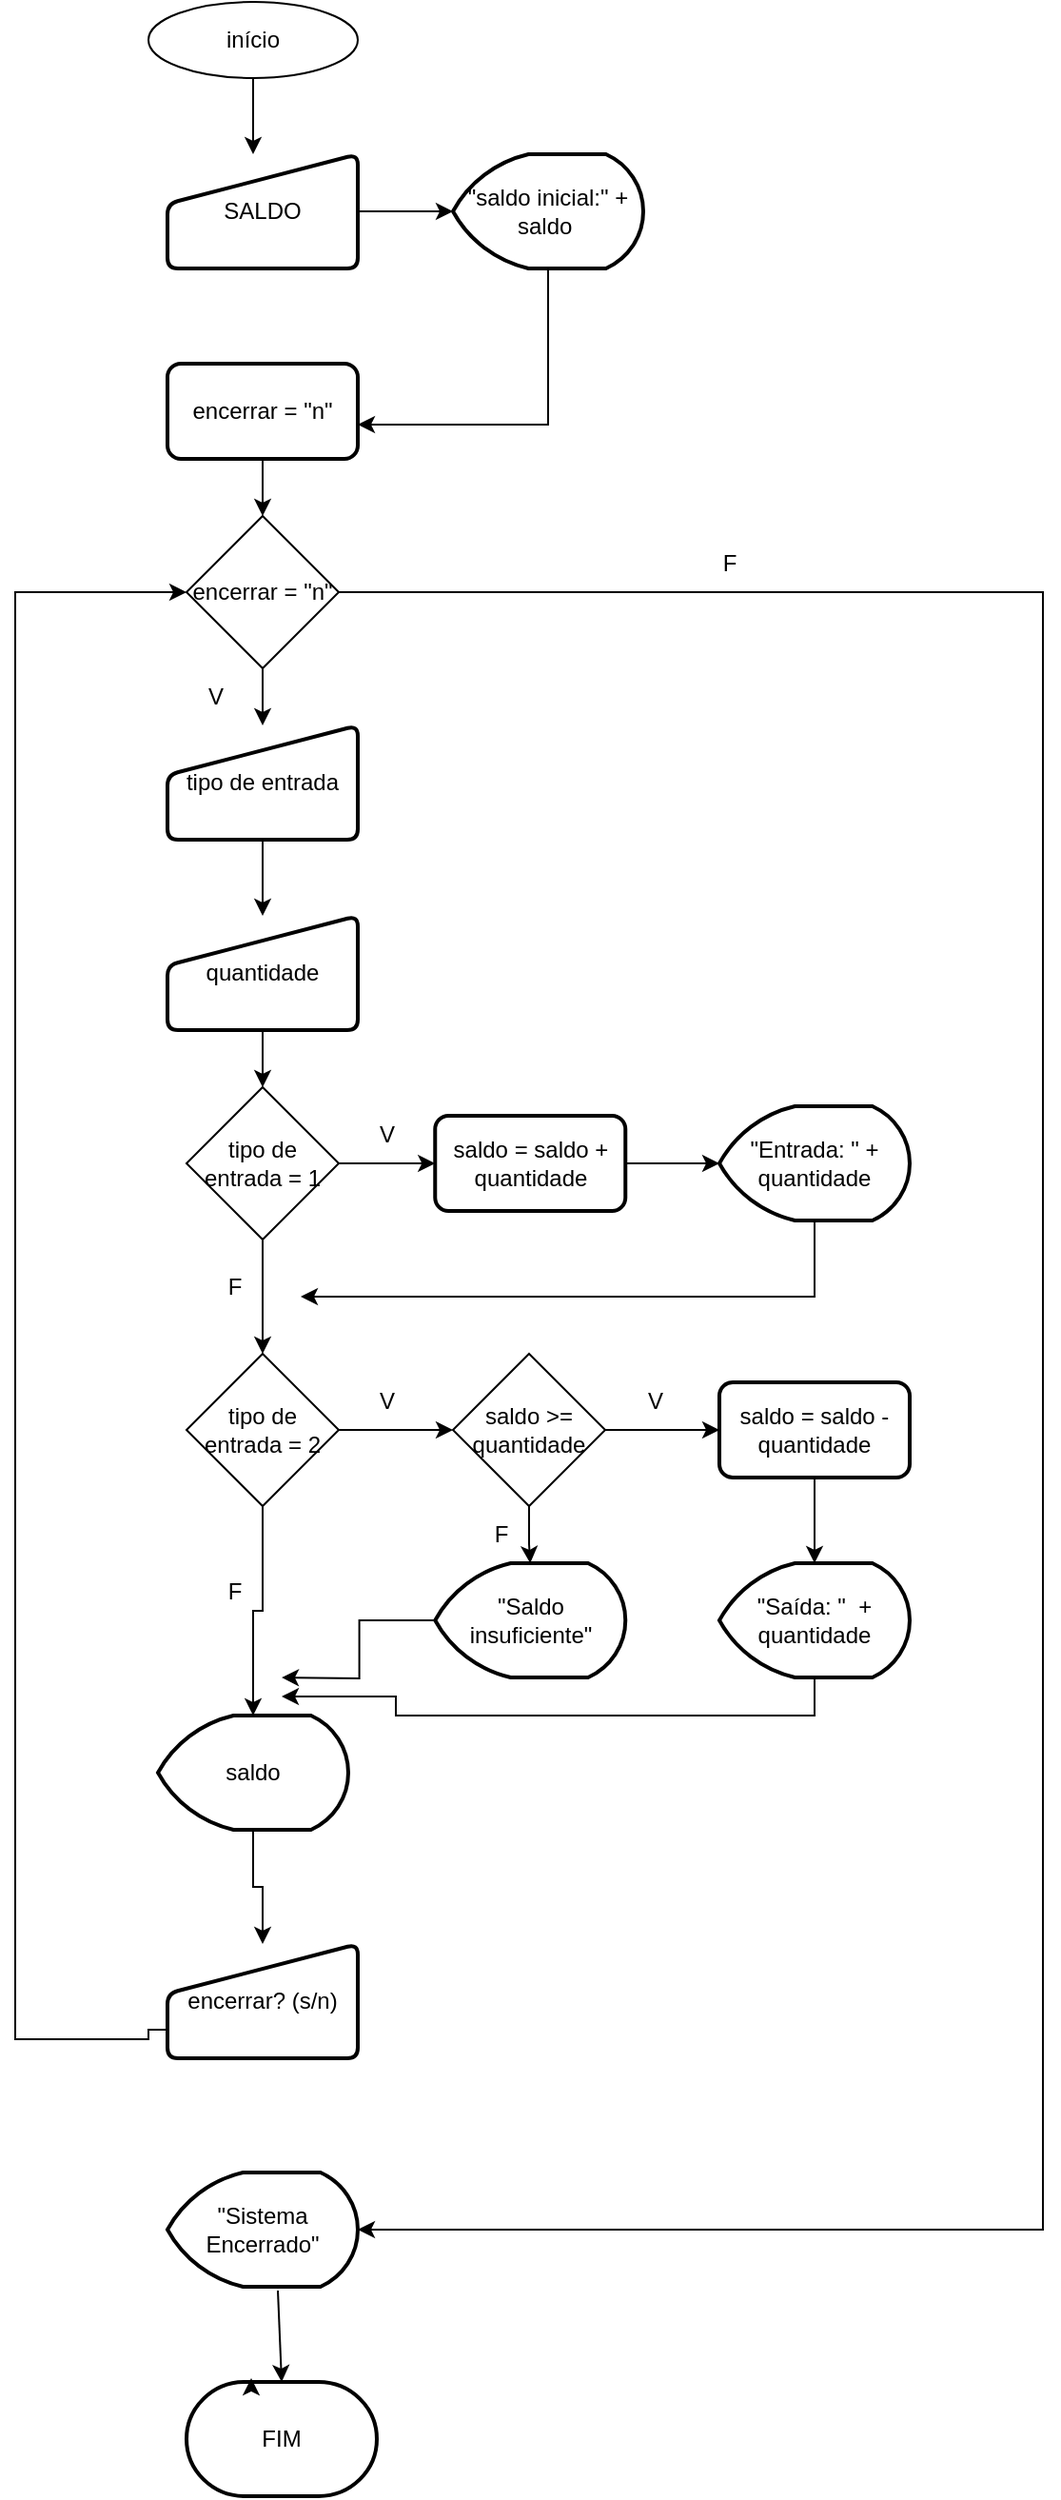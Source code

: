 <mxfile version="26.0.1">
  <diagram name="Página-1" id="uoSYk4d9OGM96nkQeASo">
    <mxGraphModel dx="2514" dy="1314" grid="1" gridSize="10" guides="1" tooltips="1" connect="1" arrows="1" fold="1" page="1" pageScale="1" pageWidth="827" pageHeight="1169" math="0" shadow="0">
      <root>
        <mxCell id="0" />
        <mxCell id="1" parent="0" />
        <mxCell id="6SwRzCxlW9MVavifUZOw-1" value="início" style="ellipse;whiteSpace=wrap;html=1;" vertex="1" parent="1">
          <mxGeometry x="290" y="120" width="110" height="40" as="geometry" />
        </mxCell>
        <mxCell id="6SwRzCxlW9MVavifUZOw-3" value="" style="endArrow=classic;html=1;rounded=0;exitX=0.5;exitY=1;exitDx=0;exitDy=0;" edge="1" parent="1" source="6SwRzCxlW9MVavifUZOw-1">
          <mxGeometry width="50" height="50" relative="1" as="geometry">
            <mxPoint x="390" y="270" as="sourcePoint" />
            <mxPoint x="345" y="200" as="targetPoint" />
          </mxGeometry>
        </mxCell>
        <mxCell id="6SwRzCxlW9MVavifUZOw-5" value="SALDO" style="html=1;strokeWidth=2;shape=manualInput;whiteSpace=wrap;rounded=1;size=26;arcSize=11;" vertex="1" parent="1">
          <mxGeometry x="300" y="200" width="100" height="60" as="geometry" />
        </mxCell>
        <mxCell id="6SwRzCxlW9MVavifUZOw-6" value="&quot;saldo inicial:&quot; + saldo&amp;nbsp;" style="strokeWidth=2;html=1;shape=mxgraph.flowchart.display;whiteSpace=wrap;" vertex="1" parent="1">
          <mxGeometry x="450" y="200" width="100" height="60" as="geometry" />
        </mxCell>
        <mxCell id="6SwRzCxlW9MVavifUZOw-7" value="" style="endArrow=classic;html=1;rounded=0;exitX=1;exitY=0.5;exitDx=0;exitDy=0;" edge="1" parent="1" source="6SwRzCxlW9MVavifUZOw-5" target="6SwRzCxlW9MVavifUZOw-6">
          <mxGeometry width="50" height="50" relative="1" as="geometry">
            <mxPoint x="390" y="430" as="sourcePoint" />
            <mxPoint x="440" y="380" as="targetPoint" />
          </mxGeometry>
        </mxCell>
        <mxCell id="6SwRzCxlW9MVavifUZOw-56" value="" style="edgeStyle=orthogonalEdgeStyle;rounded=0;orthogonalLoop=1;jettySize=auto;html=1;" edge="1" parent="1" source="6SwRzCxlW9MVavifUZOw-8" target="6SwRzCxlW9MVavifUZOw-12">
          <mxGeometry relative="1" as="geometry" />
        </mxCell>
        <mxCell id="6SwRzCxlW9MVavifUZOw-8" value="encerrar = &quot;n&quot;" style="rounded=1;whiteSpace=wrap;html=1;absoluteArcSize=1;arcSize=14;strokeWidth=2;" vertex="1" parent="1">
          <mxGeometry x="300" y="310" width="100" height="50" as="geometry" />
        </mxCell>
        <mxCell id="6SwRzCxlW9MVavifUZOw-42" value="" style="edgeStyle=orthogonalEdgeStyle;rounded=0;orthogonalLoop=1;jettySize=auto;html=1;" edge="1" parent="1" source="6SwRzCxlW9MVavifUZOw-12" target="6SwRzCxlW9MVavifUZOw-14">
          <mxGeometry relative="1" as="geometry" />
        </mxCell>
        <mxCell id="6SwRzCxlW9MVavifUZOw-43" style="edgeStyle=orthogonalEdgeStyle;rounded=0;orthogonalLoop=1;jettySize=auto;html=1;entryX=1;entryY=0.5;entryDx=0;entryDy=0;entryPerimeter=0;" edge="1" parent="1" target="6SwRzCxlW9MVavifUZOw-27">
          <mxGeometry relative="1" as="geometry">
            <mxPoint x="420.63" y="1300" as="targetPoint" />
            <mxPoint x="400" y="430" as="sourcePoint" />
            <Array as="points">
              <mxPoint x="371" y="430" />
              <mxPoint x="760" y="430" />
              <mxPoint x="760" y="1290" />
            </Array>
          </mxGeometry>
        </mxCell>
        <mxCell id="6SwRzCxlW9MVavifUZOw-12" value="encerrar = &quot;n&quot;" style="rhombus;whiteSpace=wrap;html=1;" vertex="1" parent="1">
          <mxGeometry x="310" y="390" width="80" height="80" as="geometry" />
        </mxCell>
        <mxCell id="6SwRzCxlW9MVavifUZOw-37" value="" style="edgeStyle=orthogonalEdgeStyle;rounded=0;orthogonalLoop=1;jettySize=auto;html=1;" edge="1" parent="1" source="6SwRzCxlW9MVavifUZOw-14" target="6SwRzCxlW9MVavifUZOw-15">
          <mxGeometry relative="1" as="geometry" />
        </mxCell>
        <mxCell id="6SwRzCxlW9MVavifUZOw-14" value="tipo de entrada" style="html=1;strokeWidth=2;shape=manualInput;whiteSpace=wrap;rounded=1;size=26;arcSize=11;" vertex="1" parent="1">
          <mxGeometry x="300" y="500" width="100" height="60" as="geometry" />
        </mxCell>
        <mxCell id="6SwRzCxlW9MVavifUZOw-38" value="" style="edgeStyle=orthogonalEdgeStyle;rounded=0;orthogonalLoop=1;jettySize=auto;html=1;" edge="1" parent="1" source="6SwRzCxlW9MVavifUZOw-15" target="6SwRzCxlW9MVavifUZOw-16">
          <mxGeometry relative="1" as="geometry" />
        </mxCell>
        <mxCell id="6SwRzCxlW9MVavifUZOw-15" value="quantidade" style="html=1;strokeWidth=2;shape=manualInput;whiteSpace=wrap;rounded=1;size=26;arcSize=11;" vertex="1" parent="1">
          <mxGeometry x="300" y="600" width="100" height="60" as="geometry" />
        </mxCell>
        <mxCell id="6SwRzCxlW9MVavifUZOw-39" value="" style="edgeStyle=orthogonalEdgeStyle;rounded=0;orthogonalLoop=1;jettySize=auto;html=1;" edge="1" parent="1" source="6SwRzCxlW9MVavifUZOw-16" target="6SwRzCxlW9MVavifUZOw-20">
          <mxGeometry relative="1" as="geometry" />
        </mxCell>
        <mxCell id="6SwRzCxlW9MVavifUZOw-47" value="" style="edgeStyle=orthogonalEdgeStyle;rounded=0;orthogonalLoop=1;jettySize=auto;html=1;" edge="1" parent="1" source="6SwRzCxlW9MVavifUZOw-16" target="6SwRzCxlW9MVavifUZOw-17">
          <mxGeometry relative="1" as="geometry" />
        </mxCell>
        <mxCell id="6SwRzCxlW9MVavifUZOw-16" value="tipo de entrada = 1" style="rhombus;whiteSpace=wrap;html=1;" vertex="1" parent="1">
          <mxGeometry x="310" y="690" width="80" height="80" as="geometry" />
        </mxCell>
        <mxCell id="6SwRzCxlW9MVavifUZOw-48" value="" style="edgeStyle=orthogonalEdgeStyle;rounded=0;orthogonalLoop=1;jettySize=auto;html=1;" edge="1" parent="1" source="6SwRzCxlW9MVavifUZOw-17" target="6SwRzCxlW9MVavifUZOw-18">
          <mxGeometry relative="1" as="geometry" />
        </mxCell>
        <mxCell id="6SwRzCxlW9MVavifUZOw-17" value="saldo = saldo + quantidade" style="rounded=1;whiteSpace=wrap;html=1;absoluteArcSize=1;arcSize=14;strokeWidth=2;" vertex="1" parent="1">
          <mxGeometry x="440.63" y="705" width="100" height="50" as="geometry" />
        </mxCell>
        <mxCell id="6SwRzCxlW9MVavifUZOw-49" style="edgeStyle=orthogonalEdgeStyle;rounded=0;orthogonalLoop=1;jettySize=auto;html=1;" edge="1" parent="1" source="6SwRzCxlW9MVavifUZOw-18">
          <mxGeometry relative="1" as="geometry">
            <mxPoint x="370" y="800" as="targetPoint" />
            <Array as="points">
              <mxPoint x="640" y="800" />
            </Array>
          </mxGeometry>
        </mxCell>
        <mxCell id="6SwRzCxlW9MVavifUZOw-18" value="&quot;Entrada: &quot; + quantidade" style="strokeWidth=2;html=1;shape=mxgraph.flowchart.display;whiteSpace=wrap;" vertex="1" parent="1">
          <mxGeometry x="590" y="700" width="100" height="60" as="geometry" />
        </mxCell>
        <mxCell id="6SwRzCxlW9MVavifUZOw-40" value="" style="edgeStyle=orthogonalEdgeStyle;rounded=0;orthogonalLoop=1;jettySize=auto;html=1;" edge="1" parent="1" source="6SwRzCxlW9MVavifUZOw-20" target="6SwRzCxlW9MVavifUZOw-25">
          <mxGeometry relative="1" as="geometry" />
        </mxCell>
        <mxCell id="6SwRzCxlW9MVavifUZOw-50" value="" style="edgeStyle=orthogonalEdgeStyle;rounded=0;orthogonalLoop=1;jettySize=auto;html=1;" edge="1" parent="1" source="6SwRzCxlW9MVavifUZOw-20" target="6SwRzCxlW9MVavifUZOw-21">
          <mxGeometry relative="1" as="geometry" />
        </mxCell>
        <mxCell id="6SwRzCxlW9MVavifUZOw-20" value="tipo de entrada = 2" style="rhombus;whiteSpace=wrap;html=1;" vertex="1" parent="1">
          <mxGeometry x="310" y="830" width="80" height="80" as="geometry" />
        </mxCell>
        <mxCell id="6SwRzCxlW9MVavifUZOw-51" value="" style="edgeStyle=orthogonalEdgeStyle;rounded=0;orthogonalLoop=1;jettySize=auto;html=1;" edge="1" parent="1" source="6SwRzCxlW9MVavifUZOw-21" target="6SwRzCxlW9MVavifUZOw-22">
          <mxGeometry relative="1" as="geometry" />
        </mxCell>
        <mxCell id="6SwRzCxlW9MVavifUZOw-53" value="" style="edgeStyle=orthogonalEdgeStyle;rounded=0;orthogonalLoop=1;jettySize=auto;html=1;" edge="1" parent="1" source="6SwRzCxlW9MVavifUZOw-21" target="6SwRzCxlW9MVavifUZOw-24">
          <mxGeometry relative="1" as="geometry" />
        </mxCell>
        <mxCell id="6SwRzCxlW9MVavifUZOw-21" value="saldo &amp;gt;= quantidade" style="rhombus;whiteSpace=wrap;html=1;" vertex="1" parent="1">
          <mxGeometry x="450" y="830" width="80" height="80" as="geometry" />
        </mxCell>
        <mxCell id="6SwRzCxlW9MVavifUZOw-52" value="" style="edgeStyle=orthogonalEdgeStyle;rounded=0;orthogonalLoop=1;jettySize=auto;html=1;" edge="1" parent="1" source="6SwRzCxlW9MVavifUZOw-22" target="6SwRzCxlW9MVavifUZOw-23">
          <mxGeometry relative="1" as="geometry" />
        </mxCell>
        <mxCell id="6SwRzCxlW9MVavifUZOw-22" value="saldo = saldo - quantidade" style="rounded=1;whiteSpace=wrap;html=1;absoluteArcSize=1;arcSize=14;strokeWidth=2;" vertex="1" parent="1">
          <mxGeometry x="590" y="845" width="100" height="50" as="geometry" />
        </mxCell>
        <mxCell id="6SwRzCxlW9MVavifUZOw-55" style="edgeStyle=orthogonalEdgeStyle;rounded=0;orthogonalLoop=1;jettySize=auto;html=1;" edge="1" parent="1" source="6SwRzCxlW9MVavifUZOw-23">
          <mxGeometry relative="1" as="geometry">
            <mxPoint x="360" y="1010" as="targetPoint" />
            <Array as="points">
              <mxPoint x="640" y="1020" />
              <mxPoint x="420" y="1020" />
              <mxPoint x="420" y="1010" />
            </Array>
          </mxGeometry>
        </mxCell>
        <mxCell id="6SwRzCxlW9MVavifUZOw-23" value="&quot;Saída: &quot;&amp;nbsp; + quantidade" style="strokeWidth=2;html=1;shape=mxgraph.flowchart.display;whiteSpace=wrap;" vertex="1" parent="1">
          <mxGeometry x="590" y="940" width="100" height="60" as="geometry" />
        </mxCell>
        <mxCell id="6SwRzCxlW9MVavifUZOw-54" style="edgeStyle=orthogonalEdgeStyle;rounded=0;orthogonalLoop=1;jettySize=auto;html=1;" edge="1" parent="1" source="6SwRzCxlW9MVavifUZOw-24">
          <mxGeometry relative="1" as="geometry">
            <mxPoint x="360" y="1000" as="targetPoint" />
          </mxGeometry>
        </mxCell>
        <mxCell id="6SwRzCxlW9MVavifUZOw-24" value="&quot;Saldo insuficiente&quot;" style="strokeWidth=2;html=1;shape=mxgraph.flowchart.display;whiteSpace=wrap;" vertex="1" parent="1">
          <mxGeometry x="440.63" y="940" width="100" height="60" as="geometry" />
        </mxCell>
        <mxCell id="6SwRzCxlW9MVavifUZOw-41" value="" style="edgeStyle=orthogonalEdgeStyle;rounded=0;orthogonalLoop=1;jettySize=auto;html=1;" edge="1" parent="1" source="6SwRzCxlW9MVavifUZOw-25" target="6SwRzCxlW9MVavifUZOw-26">
          <mxGeometry relative="1" as="geometry" />
        </mxCell>
        <mxCell id="6SwRzCxlW9MVavifUZOw-25" value="saldo" style="strokeWidth=2;html=1;shape=mxgraph.flowchart.display;whiteSpace=wrap;" vertex="1" parent="1">
          <mxGeometry x="295" y="1020" width="100" height="60" as="geometry" />
        </mxCell>
        <mxCell id="6SwRzCxlW9MVavifUZOw-26" value="encerrar? (s/n)" style="html=1;strokeWidth=2;shape=manualInput;whiteSpace=wrap;rounded=1;size=26;arcSize=11;" vertex="1" parent="1">
          <mxGeometry x="300" y="1140" width="100" height="60" as="geometry" />
        </mxCell>
        <mxCell id="6SwRzCxlW9MVavifUZOw-36" style="edgeStyle=orthogonalEdgeStyle;rounded=0;orthogonalLoop=1;jettySize=auto;html=1;exitX=0;exitY=0.75;exitDx=0;exitDy=0;entryX=0;entryY=0.5;entryDx=0;entryDy=0;" edge="1" parent="1" source="6SwRzCxlW9MVavifUZOw-26" target="6SwRzCxlW9MVavifUZOw-12">
          <mxGeometry relative="1" as="geometry">
            <mxPoint x="290" y="1289.75" as="sourcePoint" />
            <mxPoint x="300" y="449.75" as="targetPoint" />
            <Array as="points">
              <mxPoint x="290" y="1185" />
              <mxPoint x="290" y="1190" />
              <mxPoint x="220" y="1190" />
              <mxPoint x="220" y="430" />
            </Array>
          </mxGeometry>
        </mxCell>
        <mxCell id="6SwRzCxlW9MVavifUZOw-27" value="&quot;Sistema Encerrado&quot;" style="strokeWidth=2;html=1;shape=mxgraph.flowchart.display;whiteSpace=wrap;" vertex="1" parent="1">
          <mxGeometry x="300" y="1260" width="100" height="60" as="geometry" />
        </mxCell>
        <mxCell id="6SwRzCxlW9MVavifUZOw-28" value="FIM" style="strokeWidth=2;html=1;shape=mxgraph.flowchart.terminator;whiteSpace=wrap;" vertex="1" parent="1">
          <mxGeometry x="310" y="1370" width="100" height="60" as="geometry" />
        </mxCell>
        <mxCell id="6SwRzCxlW9MVavifUZOw-29" value="" style="endArrow=classic;html=1;rounded=0;exitX=0.58;exitY=1.033;exitDx=0;exitDy=0;exitPerimeter=0;entryX=0.5;entryY=0;entryDx=0;entryDy=0;entryPerimeter=0;" edge="1" parent="1" source="6SwRzCxlW9MVavifUZOw-27" target="6SwRzCxlW9MVavifUZOw-28">
          <mxGeometry width="50" height="50" relative="1" as="geometry">
            <mxPoint x="380" y="1360" as="sourcePoint" />
            <mxPoint x="430" y="1310" as="targetPoint" />
          </mxGeometry>
        </mxCell>
        <mxCell id="6SwRzCxlW9MVavifUZOw-30" style="edgeStyle=orthogonalEdgeStyle;rounded=0;orthogonalLoop=1;jettySize=auto;html=1;exitX=0.5;exitY=0;exitDx=0;exitDy=0;exitPerimeter=0;entryX=0.34;entryY=-0.033;entryDx=0;entryDy=0;entryPerimeter=0;" edge="1" parent="1" source="6SwRzCxlW9MVavifUZOw-28" target="6SwRzCxlW9MVavifUZOw-28">
          <mxGeometry relative="1" as="geometry" />
        </mxCell>
        <mxCell id="6SwRzCxlW9MVavifUZOw-57" style="edgeStyle=orthogonalEdgeStyle;rounded=0;orthogonalLoop=1;jettySize=auto;html=1;entryX=1;entryY=0.64;entryDx=0;entryDy=0;entryPerimeter=0;" edge="1" parent="1" source="6SwRzCxlW9MVavifUZOw-6" target="6SwRzCxlW9MVavifUZOw-8">
          <mxGeometry relative="1" as="geometry">
            <Array as="points">
              <mxPoint x="500" y="342" />
            </Array>
          </mxGeometry>
        </mxCell>
        <mxCell id="6SwRzCxlW9MVavifUZOw-58" value="F" style="text;html=1;align=center;verticalAlign=middle;resizable=0;points=[];autosize=1;strokeColor=none;fillColor=none;" vertex="1" parent="1">
          <mxGeometry x="580" y="400" width="30" height="30" as="geometry" />
        </mxCell>
        <mxCell id="6SwRzCxlW9MVavifUZOw-59" value="V" style="text;html=1;align=center;verticalAlign=middle;resizable=0;points=[];autosize=1;strokeColor=none;fillColor=none;" vertex="1" parent="1">
          <mxGeometry x="310" y="470" width="30" height="30" as="geometry" />
        </mxCell>
        <mxCell id="6SwRzCxlW9MVavifUZOw-60" value="&lt;blockquote style=&quot;margin: 0 0 0 40px; border: none; padding: 0px;&quot;&gt;V&lt;/blockquote&gt;" style="text;html=1;align=center;verticalAlign=middle;resizable=0;points=[];autosize=1;strokeColor=none;fillColor=none;" vertex="1" parent="1">
          <mxGeometry x="360" y="700" width="70" height="30" as="geometry" />
        </mxCell>
        <mxCell id="6SwRzCxlW9MVavifUZOw-61" value="F" style="text;html=1;align=center;verticalAlign=middle;resizable=0;points=[];autosize=1;strokeColor=none;fillColor=none;" vertex="1" parent="1">
          <mxGeometry x="320" y="780" width="30" height="30" as="geometry" />
        </mxCell>
        <mxCell id="6SwRzCxlW9MVavifUZOw-62" value="V" style="text;html=1;align=center;verticalAlign=middle;resizable=0;points=[];autosize=1;strokeColor=none;fillColor=none;" vertex="1" parent="1">
          <mxGeometry x="400" y="840" width="30" height="30" as="geometry" />
        </mxCell>
        <mxCell id="6SwRzCxlW9MVavifUZOw-63" value="V" style="text;html=1;align=center;verticalAlign=middle;resizable=0;points=[];autosize=1;strokeColor=none;fillColor=none;" vertex="1" parent="1">
          <mxGeometry x="540.63" y="840" width="30" height="30" as="geometry" />
        </mxCell>
        <mxCell id="6SwRzCxlW9MVavifUZOw-64" value="F" style="text;html=1;align=center;verticalAlign=middle;resizable=0;points=[];autosize=1;strokeColor=none;fillColor=none;" vertex="1" parent="1">
          <mxGeometry x="460" y="910" width="30" height="30" as="geometry" />
        </mxCell>
        <mxCell id="6SwRzCxlW9MVavifUZOw-65" value="F" style="text;html=1;align=center;verticalAlign=middle;resizable=0;points=[];autosize=1;strokeColor=none;fillColor=none;" vertex="1" parent="1">
          <mxGeometry x="320" y="940" width="30" height="30" as="geometry" />
        </mxCell>
      </root>
    </mxGraphModel>
  </diagram>
</mxfile>

